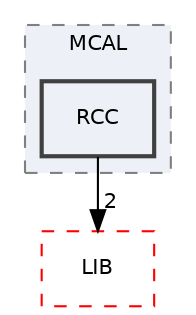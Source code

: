 digraph "Unit_10_SecondTermProject/Unit_10_SecondTermProject/ECU2/ECU2_Dashboard/Inc/MCAL/RCC"
{
 // LATEX_PDF_SIZE
  edge [fontname="Helvetica",fontsize="10",labelfontname="Helvetica",labelfontsize="10"];
  node [fontname="Helvetica",fontsize="10",shape=record];
  compound=true
  subgraph clusterdir_e9a0d3b8d102ce52e6c93b4a232ee02c {
    graph [ bgcolor="#edf0f7", pencolor="grey50", style="filled,dashed,", label="MCAL", fontname="Helvetica", fontsize="10", URL="dir_e9a0d3b8d102ce52e6c93b4a232ee02c.html"]
  dir_69d4b1dbee83b6a5987a5fe2bb60a0c2 [shape=box, label="RCC", style="filled,bold,", fillcolor="#edf0f7", color="grey25", URL="dir_69d4b1dbee83b6a5987a5fe2bb60a0c2.html"];
  }
  dir_d22e1ea2fc680c6f0dcd19c090781ff5 [shape=box, label="LIB", style="dashed,", fillcolor="#edf0f7", color="red", URL="dir_d22e1ea2fc680c6f0dcd19c090781ff5.html"];
  dir_69d4b1dbee83b6a5987a5fe2bb60a0c2->dir_d22e1ea2fc680c6f0dcd19c090781ff5 [headlabel="2", labeldistance=1.5 headhref="dir_000018_000015.html"];
}
